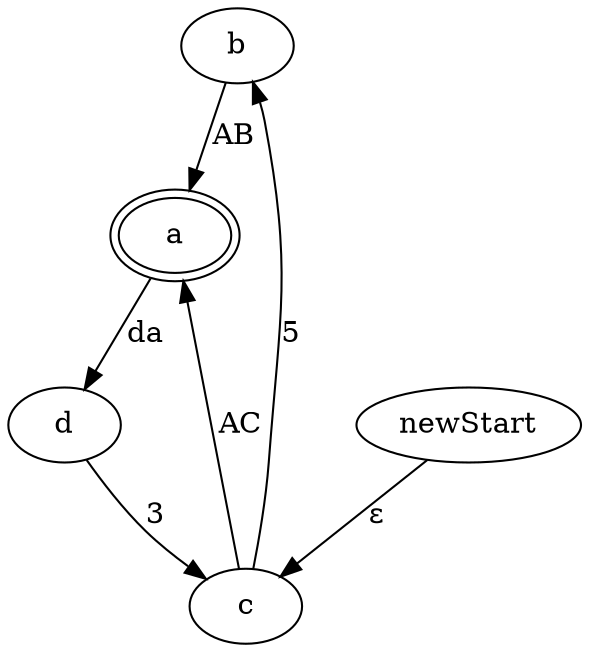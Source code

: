 digraph OUT {
	b -> a [label=AB];
	c -> a [label=AC];
	a [peripheries=2];
	c -> b [label=5];
	d -> c [label=3];
	a -> d [label=da];
	newStart -> c [label=ε];
}
